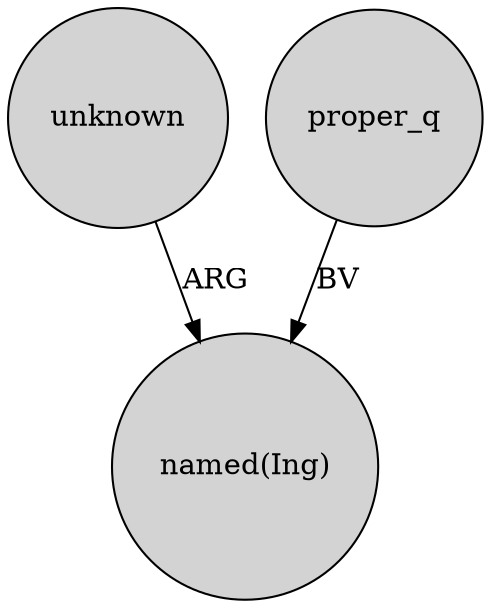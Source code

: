 digraph {
	node [shape=circle style=filled]
	unknown -> "named(Ing)" [label=ARG]
	proper_q -> "named(Ing)" [label=BV]
}
